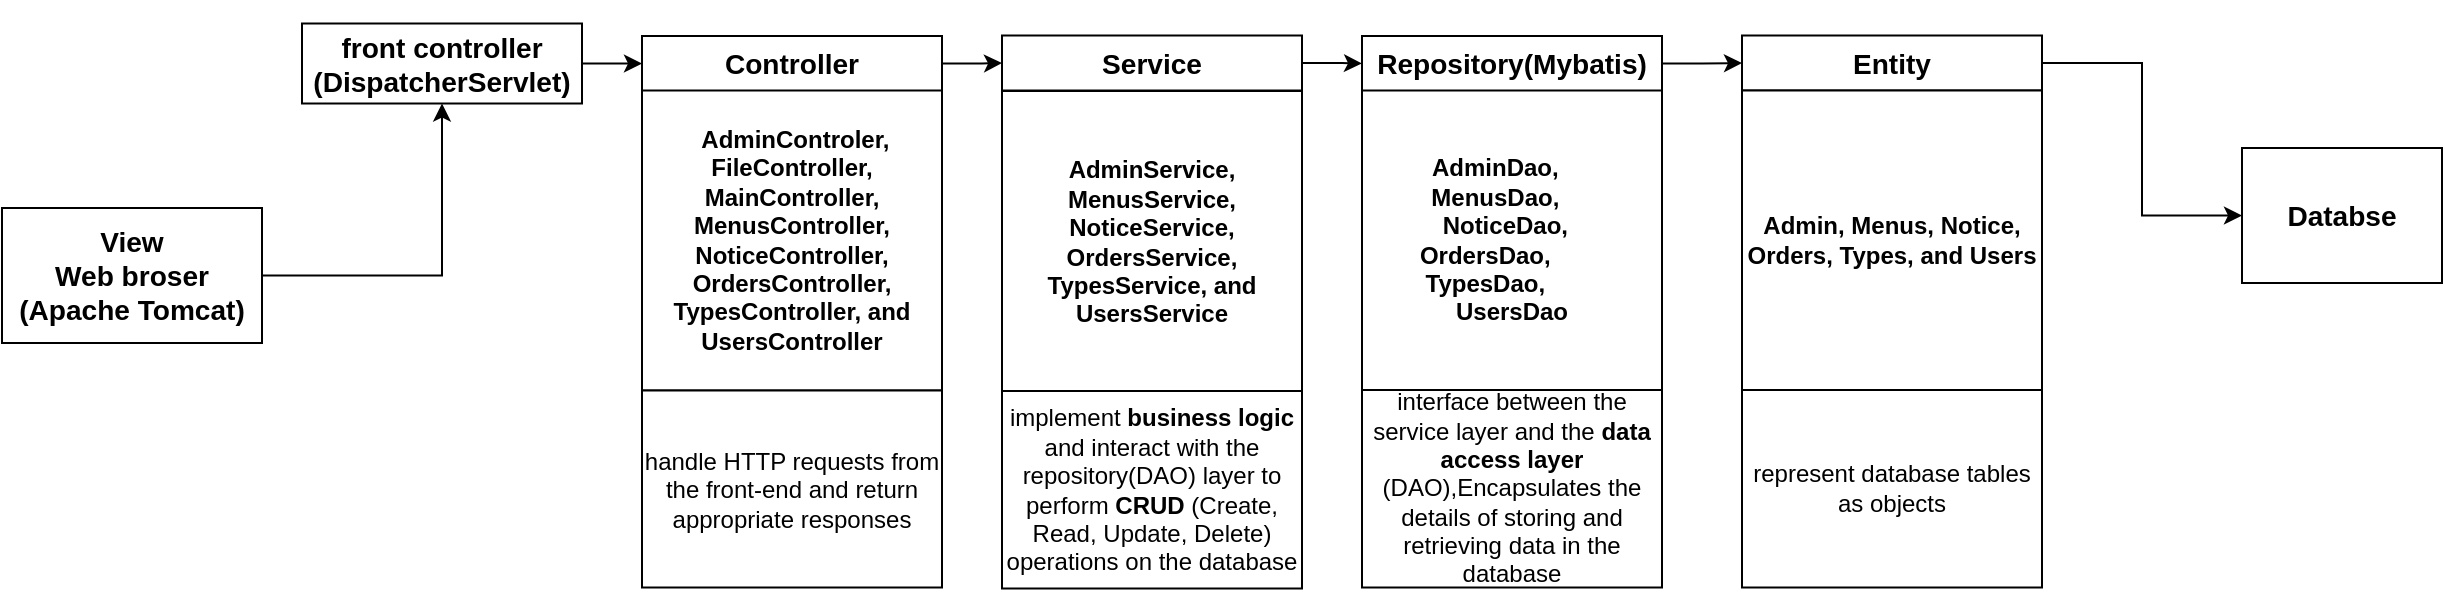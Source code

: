 <mxfile version="21.2.1" type="github">
  <diagram name="第 1 页" id="F75F39Ndx9XzVUsRWSvf">
    <mxGraphModel dx="1713" dy="734" grid="1" gridSize="10" guides="1" tooltips="1" connect="1" arrows="1" fold="1" page="0" pageScale="1" pageWidth="827" pageHeight="1169" math="0" shadow="0">
      <root>
        <mxCell id="0" />
        <mxCell id="1" parent="0" />
        <mxCell id="sw15Z7x13JnrboLt79yL-100" value="" style="edgeStyle=orthogonalEdgeStyle;rounded=0;orthogonalLoop=1;jettySize=auto;html=1;" edge="1" parent="1" source="sw15Z7x13JnrboLt79yL-1" target="sw15Z7x13JnrboLt79yL-2">
          <mxGeometry relative="1" as="geometry" />
        </mxCell>
        <mxCell id="sw15Z7x13JnrboLt79yL-1" value="&lt;h3&gt;View&lt;br&gt;Web broser (Apache Tomcat)&lt;/h3&gt;" style="rounded=0;whiteSpace=wrap;html=1;" vertex="1" parent="1">
          <mxGeometry x="-20" y="130" width="130" height="67.5" as="geometry" />
        </mxCell>
        <mxCell id="sw15Z7x13JnrboLt79yL-7" value="" style="edgeStyle=orthogonalEdgeStyle;rounded=0;orthogonalLoop=1;jettySize=auto;html=1;" edge="1" parent="1" source="sw15Z7x13JnrboLt79yL-2" target="sw15Z7x13JnrboLt79yL-6">
          <mxGeometry relative="1" as="geometry" />
        </mxCell>
        <mxCell id="sw15Z7x13JnrboLt79yL-2" value="&lt;h3&gt;front controller (DispatcherServlet) &lt;/h3&gt;" style="rounded=0;whiteSpace=wrap;html=1;" vertex="1" parent="1">
          <mxGeometry x="130" y="37.75" width="140" height="40" as="geometry" />
        </mxCell>
        <mxCell id="sw15Z7x13JnrboLt79yL-110" value="" style="edgeStyle=orthogonalEdgeStyle;rounded=0;orthogonalLoop=1;jettySize=auto;html=1;" edge="1" parent="1" source="sw15Z7x13JnrboLt79yL-6" target="sw15Z7x13JnrboLt79yL-108">
          <mxGeometry relative="1" as="geometry" />
        </mxCell>
        <mxCell id="sw15Z7x13JnrboLt79yL-6" value="&lt;h3&gt;Controller&lt;/h3&gt;" style="whiteSpace=wrap;html=1;rounded=0;" vertex="1" parent="1">
          <mxGeometry x="300" y="44" width="150" height="27.5" as="geometry" />
        </mxCell>
        <mxCell id="sw15Z7x13JnrboLt79yL-101" value="&lt;h4&gt;&amp;nbsp;AdminControler, FileController, MainController, MenusController, NoticeController, OrdersController, TypesController, and UsersController&lt;/h4&gt;" style="whiteSpace=wrap;html=1;" vertex="1" parent="1">
          <mxGeometry x="300" y="71.25" width="150" height="150" as="geometry" />
        </mxCell>
        <mxCell id="sw15Z7x13JnrboLt79yL-107" value="&lt;h4&gt;AdminService, MenusService, NoticeService, OrdersService, TypesService, and UsersService&lt;/h4&gt;" style="whiteSpace=wrap;html=1;" vertex="1" parent="1">
          <mxGeometry x="480" y="71.5" width="150" height="150" as="geometry" />
        </mxCell>
        <mxCell id="sw15Z7x13JnrboLt79yL-112" value="" style="edgeStyle=orthogonalEdgeStyle;rounded=0;orthogonalLoop=1;jettySize=auto;html=1;" edge="1" parent="1" source="sw15Z7x13JnrboLt79yL-108" target="sw15Z7x13JnrboLt79yL-111">
          <mxGeometry relative="1" as="geometry" />
        </mxCell>
        <mxCell id="sw15Z7x13JnrboLt79yL-108" value="&lt;h3&gt;Service&lt;/h3&gt;" style="whiteSpace=wrap;html=1;rounded=0;" vertex="1" parent="1">
          <mxGeometry x="480" y="43.75" width="150" height="27.5" as="geometry" />
        </mxCell>
        <mxCell id="sw15Z7x13JnrboLt79yL-115" value="" style="edgeStyle=orthogonalEdgeStyle;rounded=0;orthogonalLoop=1;jettySize=auto;html=1;" edge="1" parent="1" source="sw15Z7x13JnrboLt79yL-111" target="sw15Z7x13JnrboLt79yL-114">
          <mxGeometry relative="1" as="geometry" />
        </mxCell>
        <mxCell id="sw15Z7x13JnrboLt79yL-111" value="&lt;h3&gt;Repository(Mybatis)&lt;/h3&gt;" style="whiteSpace=wrap;html=1;rounded=0;" vertex="1" parent="1">
          <mxGeometry x="660" y="44" width="150" height="27.5" as="geometry" />
        </mxCell>
        <mxCell id="sw15Z7x13JnrboLt79yL-113" value="&lt;h4 style=&quot;&quot;&gt;AdminDao,&amp;nbsp; &amp;nbsp; &amp;nbsp; MenusDao,&amp;nbsp; &amp;nbsp; &amp;nbsp; &amp;nbsp;NoticeDao,&amp;nbsp; &amp;nbsp; &amp;nbsp;OrdersDao,&amp;nbsp; &amp;nbsp; &amp;nbsp; &amp;nbsp; &amp;nbsp; &amp;nbsp;TypesDao,&amp;nbsp; &amp;nbsp; &amp;nbsp; &amp;nbsp; &amp;nbsp; UsersDao&lt;/h4&gt;" style="whiteSpace=wrap;html=1;align=center;" vertex="1" parent="1">
          <mxGeometry x="660" y="71.25" width="150" height="150" as="geometry" />
        </mxCell>
        <mxCell id="sw15Z7x13JnrboLt79yL-119" style="edgeStyle=orthogonalEdgeStyle;rounded=0;orthogonalLoop=1;jettySize=auto;html=1;entryX=0;entryY=0.5;entryDx=0;entryDy=0;" edge="1" parent="1" source="sw15Z7x13JnrboLt79yL-114" target="sw15Z7x13JnrboLt79yL-117">
          <mxGeometry relative="1" as="geometry" />
        </mxCell>
        <mxCell id="sw15Z7x13JnrboLt79yL-114" value="&lt;h3&gt;Entity&lt;/h3&gt;" style="whiteSpace=wrap;html=1;rounded=0;" vertex="1" parent="1">
          <mxGeometry x="850" y="43.75" width="150" height="27.5" as="geometry" />
        </mxCell>
        <mxCell id="sw15Z7x13JnrboLt79yL-116" value="&lt;h4&gt;Admin, Menus, Notice, Orders, Types, and Users&lt;/h4&gt;" style="whiteSpace=wrap;html=1;" vertex="1" parent="1">
          <mxGeometry x="850" y="71.25" width="150" height="150" as="geometry" />
        </mxCell>
        <mxCell id="sw15Z7x13JnrboLt79yL-117" value="&lt;h3&gt;Databse&lt;/h3&gt;" style="rounded=0;whiteSpace=wrap;html=1;" vertex="1" parent="1">
          <mxGeometry x="1100" y="100" width="100" height="67.5" as="geometry" />
        </mxCell>
        <mxCell id="sw15Z7x13JnrboLt79yL-122" value="handle HTTP requests from the front-end and return appropriate responses" style="rounded=0;whiteSpace=wrap;html=1;" vertex="1" parent="1">
          <mxGeometry x="300" y="221.25" width="150" height="98.5" as="geometry" />
        </mxCell>
        <mxCell id="sw15Z7x13JnrboLt79yL-123" value="implement &lt;b&gt;business logic&lt;/b&gt; and interact with the repository(DAO) layer to perform &lt;b&gt;CRUD&lt;/b&gt; (Create, Read, Update, Delete) operations on the database" style="rounded=0;whiteSpace=wrap;html=1;" vertex="1" parent="1">
          <mxGeometry x="480" y="221.5" width="150" height="98.75" as="geometry" />
        </mxCell>
        <mxCell id="sw15Z7x13JnrboLt79yL-124" value="interface between the service layer and the &lt;b&gt;data access layer&lt;/b&gt; (DAO),Encapsulates the details of storing and retrieving data in the database" style="rounded=0;whiteSpace=wrap;html=1;" vertex="1" parent="1">
          <mxGeometry x="660" y="221" width="150" height="98.75" as="geometry" />
        </mxCell>
        <mxCell id="sw15Z7x13JnrboLt79yL-125" value="represent database tables as objects" style="rounded=0;whiteSpace=wrap;html=1;" vertex="1" parent="1">
          <mxGeometry x="850" y="221" width="150" height="98.75" as="geometry" />
        </mxCell>
      </root>
    </mxGraphModel>
  </diagram>
</mxfile>
